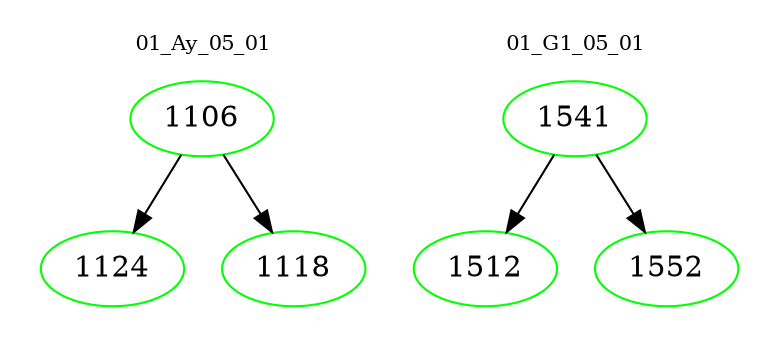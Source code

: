 digraph{
subgraph cluster_0 {
color = white
label = "01_Ay_05_01";
fontsize=10;
T0_1106 [label="1106", color="green"]
T0_1106 -> T0_1124 [color="black"]
T0_1124 [label="1124", color="green"]
T0_1106 -> T0_1118 [color="black"]
T0_1118 [label="1118", color="green"]
}
subgraph cluster_1 {
color = white
label = "01_G1_05_01";
fontsize=10;
T1_1541 [label="1541", color="green"]
T1_1541 -> T1_1512 [color="black"]
T1_1512 [label="1512", color="green"]
T1_1541 -> T1_1552 [color="black"]
T1_1552 [label="1552", color="green"]
}
}
